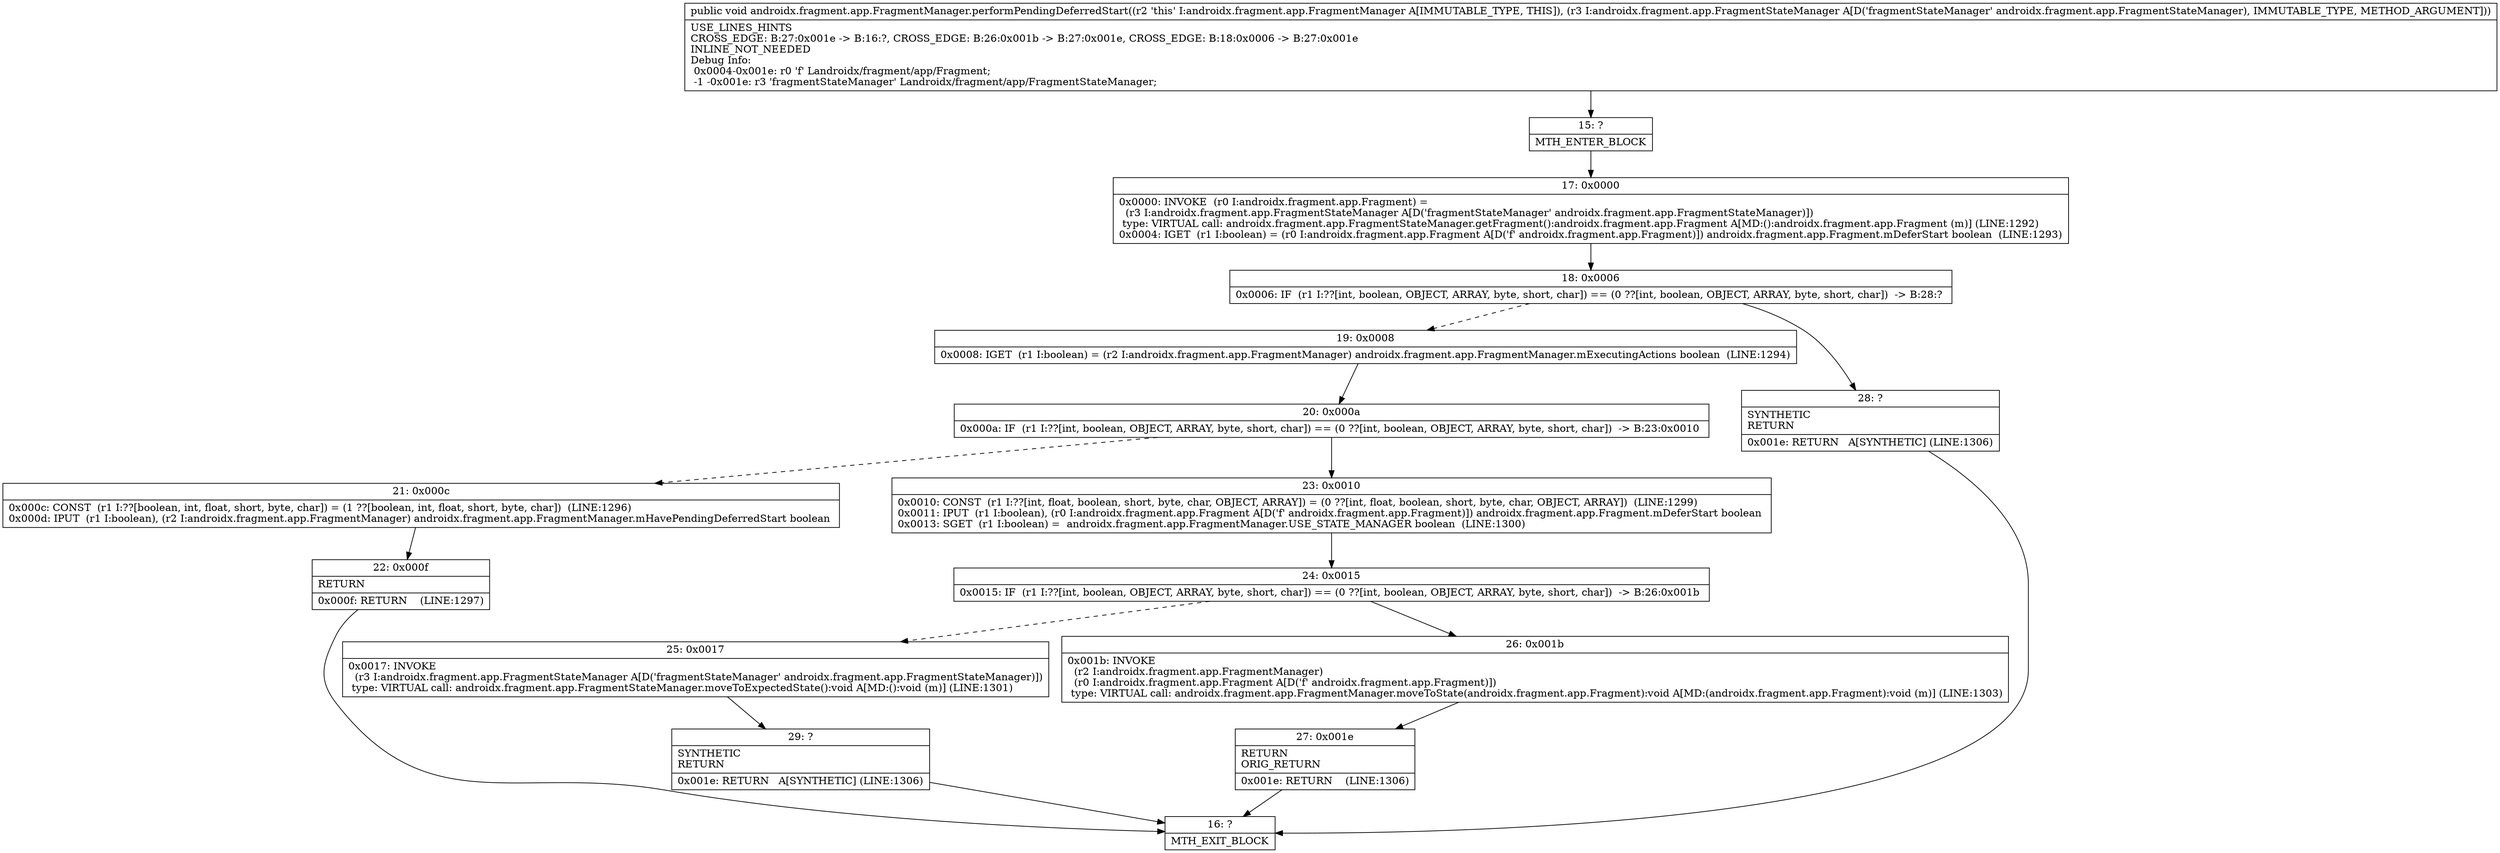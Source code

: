 digraph "CFG forandroidx.fragment.app.FragmentManager.performPendingDeferredStart(Landroidx\/fragment\/app\/FragmentStateManager;)V" {
Node_15 [shape=record,label="{15\:\ ?|MTH_ENTER_BLOCK\l}"];
Node_17 [shape=record,label="{17\:\ 0x0000|0x0000: INVOKE  (r0 I:androidx.fragment.app.Fragment) = \l  (r3 I:androidx.fragment.app.FragmentStateManager A[D('fragmentStateManager' androidx.fragment.app.FragmentStateManager)])\l type: VIRTUAL call: androidx.fragment.app.FragmentStateManager.getFragment():androidx.fragment.app.Fragment A[MD:():androidx.fragment.app.Fragment (m)] (LINE:1292)\l0x0004: IGET  (r1 I:boolean) = (r0 I:androidx.fragment.app.Fragment A[D('f' androidx.fragment.app.Fragment)]) androidx.fragment.app.Fragment.mDeferStart boolean  (LINE:1293)\l}"];
Node_18 [shape=record,label="{18\:\ 0x0006|0x0006: IF  (r1 I:??[int, boolean, OBJECT, ARRAY, byte, short, char]) == (0 ??[int, boolean, OBJECT, ARRAY, byte, short, char])  \-\> B:28:? \l}"];
Node_19 [shape=record,label="{19\:\ 0x0008|0x0008: IGET  (r1 I:boolean) = (r2 I:androidx.fragment.app.FragmentManager) androidx.fragment.app.FragmentManager.mExecutingActions boolean  (LINE:1294)\l}"];
Node_20 [shape=record,label="{20\:\ 0x000a|0x000a: IF  (r1 I:??[int, boolean, OBJECT, ARRAY, byte, short, char]) == (0 ??[int, boolean, OBJECT, ARRAY, byte, short, char])  \-\> B:23:0x0010 \l}"];
Node_21 [shape=record,label="{21\:\ 0x000c|0x000c: CONST  (r1 I:??[boolean, int, float, short, byte, char]) = (1 ??[boolean, int, float, short, byte, char])  (LINE:1296)\l0x000d: IPUT  (r1 I:boolean), (r2 I:androidx.fragment.app.FragmentManager) androidx.fragment.app.FragmentManager.mHavePendingDeferredStart boolean \l}"];
Node_22 [shape=record,label="{22\:\ 0x000f|RETURN\l|0x000f: RETURN    (LINE:1297)\l}"];
Node_16 [shape=record,label="{16\:\ ?|MTH_EXIT_BLOCK\l}"];
Node_23 [shape=record,label="{23\:\ 0x0010|0x0010: CONST  (r1 I:??[int, float, boolean, short, byte, char, OBJECT, ARRAY]) = (0 ??[int, float, boolean, short, byte, char, OBJECT, ARRAY])  (LINE:1299)\l0x0011: IPUT  (r1 I:boolean), (r0 I:androidx.fragment.app.Fragment A[D('f' androidx.fragment.app.Fragment)]) androidx.fragment.app.Fragment.mDeferStart boolean \l0x0013: SGET  (r1 I:boolean) =  androidx.fragment.app.FragmentManager.USE_STATE_MANAGER boolean  (LINE:1300)\l}"];
Node_24 [shape=record,label="{24\:\ 0x0015|0x0015: IF  (r1 I:??[int, boolean, OBJECT, ARRAY, byte, short, char]) == (0 ??[int, boolean, OBJECT, ARRAY, byte, short, char])  \-\> B:26:0x001b \l}"];
Node_25 [shape=record,label="{25\:\ 0x0017|0x0017: INVOKE  \l  (r3 I:androidx.fragment.app.FragmentStateManager A[D('fragmentStateManager' androidx.fragment.app.FragmentStateManager)])\l type: VIRTUAL call: androidx.fragment.app.FragmentStateManager.moveToExpectedState():void A[MD:():void (m)] (LINE:1301)\l}"];
Node_29 [shape=record,label="{29\:\ ?|SYNTHETIC\lRETURN\l|0x001e: RETURN   A[SYNTHETIC] (LINE:1306)\l}"];
Node_26 [shape=record,label="{26\:\ 0x001b|0x001b: INVOKE  \l  (r2 I:androidx.fragment.app.FragmentManager)\l  (r0 I:androidx.fragment.app.Fragment A[D('f' androidx.fragment.app.Fragment)])\l type: VIRTUAL call: androidx.fragment.app.FragmentManager.moveToState(androidx.fragment.app.Fragment):void A[MD:(androidx.fragment.app.Fragment):void (m)] (LINE:1303)\l}"];
Node_27 [shape=record,label="{27\:\ 0x001e|RETURN\lORIG_RETURN\l|0x001e: RETURN    (LINE:1306)\l}"];
Node_28 [shape=record,label="{28\:\ ?|SYNTHETIC\lRETURN\l|0x001e: RETURN   A[SYNTHETIC] (LINE:1306)\l}"];
MethodNode[shape=record,label="{public void androidx.fragment.app.FragmentManager.performPendingDeferredStart((r2 'this' I:androidx.fragment.app.FragmentManager A[IMMUTABLE_TYPE, THIS]), (r3 I:androidx.fragment.app.FragmentStateManager A[D('fragmentStateManager' androidx.fragment.app.FragmentStateManager), IMMUTABLE_TYPE, METHOD_ARGUMENT]))  | USE_LINES_HINTS\lCROSS_EDGE: B:27:0x001e \-\> B:16:?, CROSS_EDGE: B:26:0x001b \-\> B:27:0x001e, CROSS_EDGE: B:18:0x0006 \-\> B:27:0x001e\lINLINE_NOT_NEEDED\lDebug Info:\l  0x0004\-0x001e: r0 'f' Landroidx\/fragment\/app\/Fragment;\l  \-1 \-0x001e: r3 'fragmentStateManager' Landroidx\/fragment\/app\/FragmentStateManager;\l}"];
MethodNode -> Node_15;Node_15 -> Node_17;
Node_17 -> Node_18;
Node_18 -> Node_19[style=dashed];
Node_18 -> Node_28;
Node_19 -> Node_20;
Node_20 -> Node_21[style=dashed];
Node_20 -> Node_23;
Node_21 -> Node_22;
Node_22 -> Node_16;
Node_23 -> Node_24;
Node_24 -> Node_25[style=dashed];
Node_24 -> Node_26;
Node_25 -> Node_29;
Node_29 -> Node_16;
Node_26 -> Node_27;
Node_27 -> Node_16;
Node_28 -> Node_16;
}

